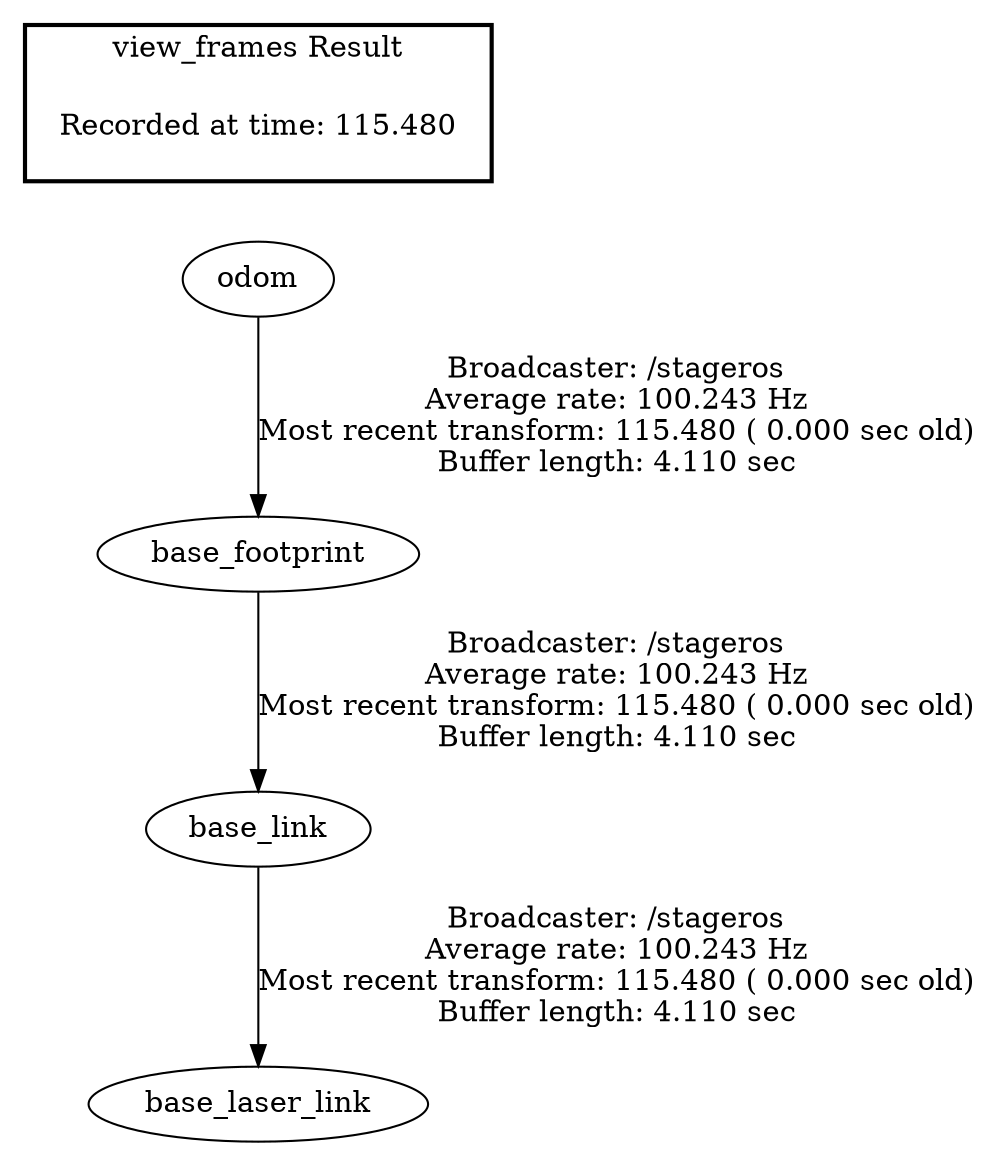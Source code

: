 digraph G {
"base_link" -> "base_laser_link"[label="Broadcaster: /stageros\nAverage rate: 100.243 Hz\nMost recent transform: 115.480 ( 0.000 sec old)\nBuffer length: 4.110 sec\n"];
"base_footprint" -> "base_link"[label="Broadcaster: /stageros\nAverage rate: 100.243 Hz\nMost recent transform: 115.480 ( 0.000 sec old)\nBuffer length: 4.110 sec\n"];
"odom" -> "base_footprint"[label="Broadcaster: /stageros\nAverage rate: 100.243 Hz\nMost recent transform: 115.480 ( 0.000 sec old)\nBuffer length: 4.110 sec\n"];
edge [style=invis];
 subgraph cluster_legend { style=bold; color=black; label ="view_frames Result";
"Recorded at time: 115.480"[ shape=plaintext ] ;
 }->"odom";
}